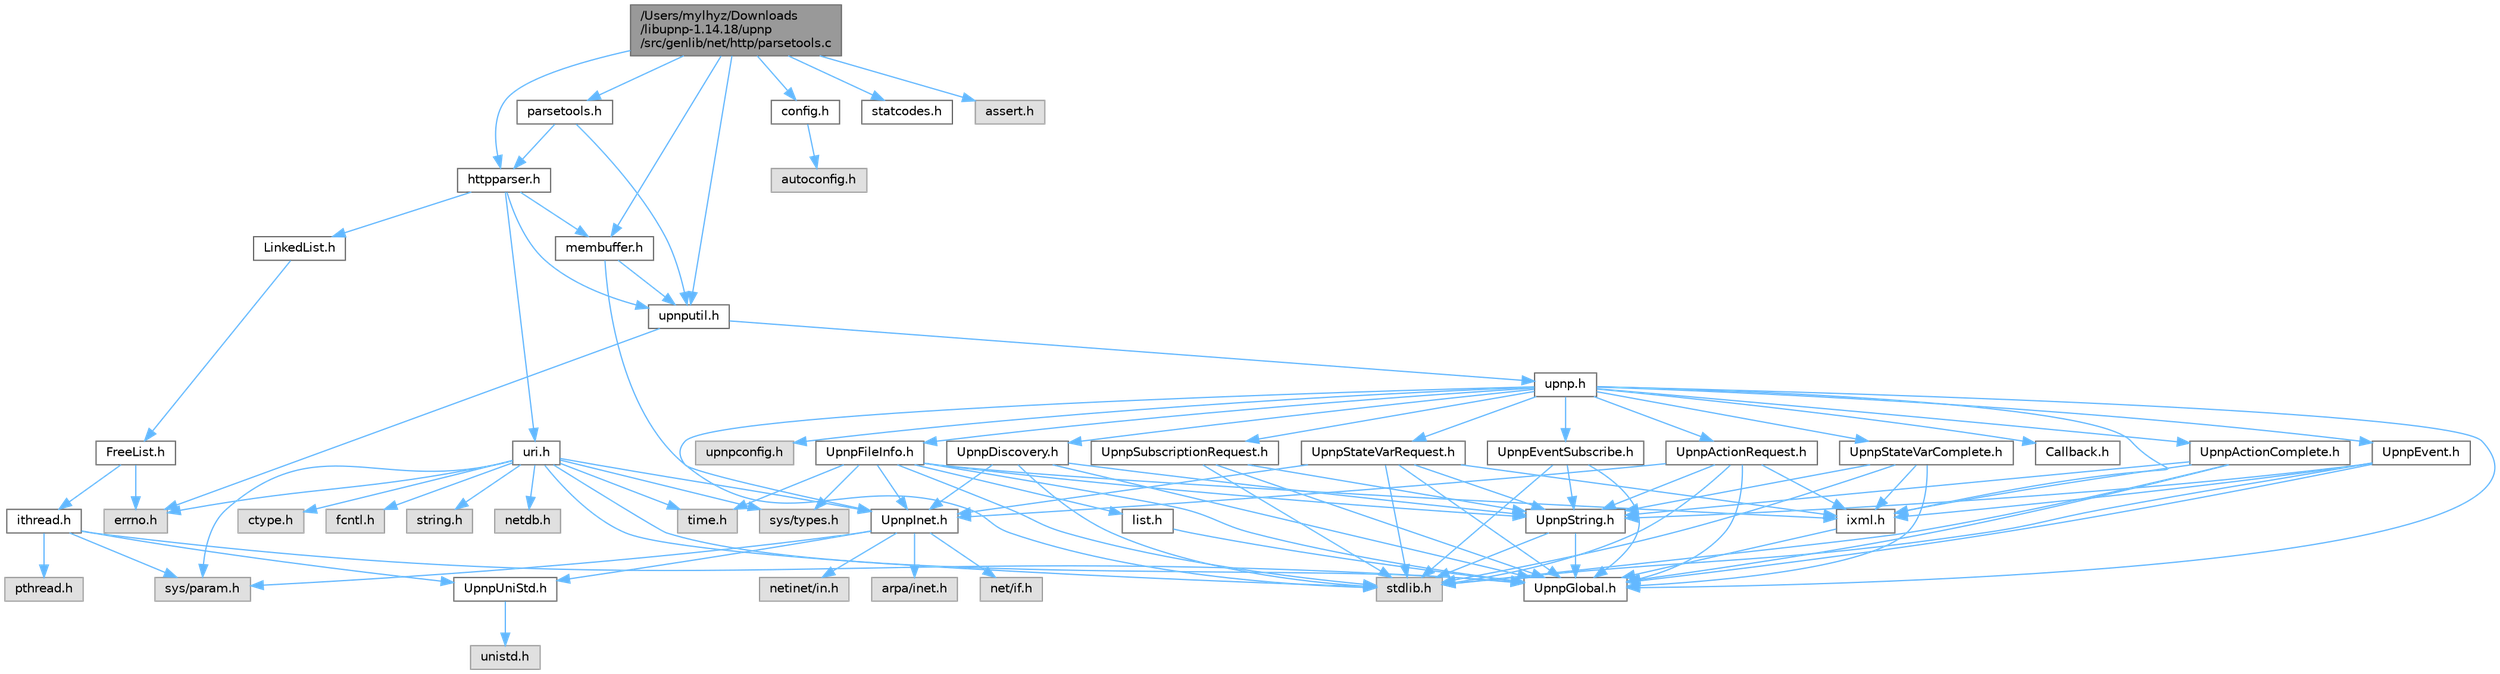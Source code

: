digraph "/Users/mylhyz/Downloads/libupnp-1.14.18/upnp/src/genlib/net/http/parsetools.c"
{
 // LATEX_PDF_SIZE
  bgcolor="transparent";
  edge [fontname=Helvetica,fontsize=10,labelfontname=Helvetica,labelfontsize=10];
  node [fontname=Helvetica,fontsize=10,shape=box,height=0.2,width=0.4];
  Node1 [id="Node000001",label="/Users/mylhyz/Downloads\l/libupnp-1.14.18/upnp\l/src/genlib/net/http/parsetools.c",height=0.2,width=0.4,color="gray40", fillcolor="grey60", style="filled", fontcolor="black",tooltip=" "];
  Node1 -> Node2 [id="edge1_Node000001_Node000002",color="steelblue1",style="solid",tooltip=" "];
  Node2 [id="Node000002",label="parsetools.h",height=0.2,width=0.4,color="grey40", fillcolor="white", style="filled",URL="$parsetools_8h.html",tooltip=" "];
  Node2 -> Node3 [id="edge2_Node000002_Node000003",color="steelblue1",style="solid",tooltip=" "];
  Node3 [id="Node000003",label="httpparser.h",height=0.2,width=0.4,color="grey40", fillcolor="white", style="filled",URL="$httpparser_8h.html",tooltip=" "];
  Node3 -> Node4 [id="edge3_Node000003_Node000004",color="steelblue1",style="solid",tooltip=" "];
  Node4 [id="Node000004",label="LinkedList.h",height=0.2,width=0.4,color="grey40", fillcolor="white", style="filled",URL="$LinkedList_8h.html",tooltip=" "];
  Node4 -> Node5 [id="edge4_Node000004_Node000005",color="steelblue1",style="solid",tooltip=" "];
  Node5 [id="Node000005",label="FreeList.h",height=0.2,width=0.4,color="grey40", fillcolor="white", style="filled",URL="$FreeList_8h.html",tooltip=" "];
  Node5 -> Node6 [id="edge5_Node000005_Node000006",color="steelblue1",style="solid",tooltip=" "];
  Node6 [id="Node000006",label="ithread.h",height=0.2,width=0.4,color="grey40", fillcolor="white", style="filled",URL="$ithread_8h.html",tooltip=" "];
  Node6 -> Node7 [id="edge6_Node000006_Node000007",color="steelblue1",style="solid",tooltip=" "];
  Node7 [id="Node000007",label="sys/param.h",height=0.2,width=0.4,color="grey60", fillcolor="#E0E0E0", style="filled",tooltip=" "];
  Node6 -> Node8 [id="edge7_Node000006_Node000008",color="steelblue1",style="solid",tooltip=" "];
  Node8 [id="Node000008",label="UpnpGlobal.h",height=0.2,width=0.4,color="grey40", fillcolor="white", style="filled",URL="$UpnpGlobal_8h.html",tooltip="Defines constants that for some reason are not defined on some systems."];
  Node6 -> Node9 [id="edge8_Node000006_Node000009",color="steelblue1",style="solid",tooltip=" "];
  Node9 [id="Node000009",label="UpnpUniStd.h",height=0.2,width=0.4,color="grey40", fillcolor="white", style="filled",URL="$UpnpUniStd_8h_source.html",tooltip=" "];
  Node9 -> Node10 [id="edge9_Node000009_Node000010",color="steelblue1",style="solid",tooltip=" "];
  Node10 [id="Node000010",label="unistd.h",height=0.2,width=0.4,color="grey60", fillcolor="#E0E0E0", style="filled",tooltip=" "];
  Node6 -> Node11 [id="edge10_Node000006_Node000011",color="steelblue1",style="solid",tooltip=" "];
  Node11 [id="Node000011",label="pthread.h",height=0.2,width=0.4,color="grey60", fillcolor="#E0E0E0", style="filled",tooltip=" "];
  Node5 -> Node12 [id="edge11_Node000005_Node000012",color="steelblue1",style="solid",tooltip=" "];
  Node12 [id="Node000012",label="errno.h",height=0.2,width=0.4,color="grey60", fillcolor="#E0E0E0", style="filled",tooltip=" "];
  Node3 -> Node13 [id="edge12_Node000003_Node000013",color="steelblue1",style="solid",tooltip=" "];
  Node13 [id="Node000013",label="membuffer.h",height=0.2,width=0.4,color="grey40", fillcolor="white", style="filled",URL="$membuffer_8h.html",tooltip=" "];
  Node13 -> Node14 [id="edge13_Node000013_Node000014",color="steelblue1",style="solid",tooltip=" "];
  Node14 [id="Node000014",label="upnputil.h",height=0.2,width=0.4,color="grey40", fillcolor="white", style="filled",URL="$upnputil_8h.html",tooltip=" "];
  Node14 -> Node15 [id="edge14_Node000014_Node000015",color="steelblue1",style="solid",tooltip=" "];
  Node15 [id="Node000015",label="upnp.h",height=0.2,width=0.4,color="grey40", fillcolor="white", style="filled",URL="$upnp_8h.html",tooltip=" "];
  Node15 -> Node8 [id="edge15_Node000015_Node000008",color="steelblue1",style="solid",tooltip=" "];
  Node15 -> Node16 [id="edge16_Node000015_Node000016",color="steelblue1",style="solid",tooltip=" "];
  Node16 [id="Node000016",label="UpnpInet.h",height=0.2,width=0.4,color="grey40", fillcolor="white", style="filled",URL="$UpnpInet_8h.html",tooltip="Provides a platform independent way to include TCP/IP types and functions."];
  Node16 -> Node9 [id="edge17_Node000016_Node000009",color="steelblue1",style="solid",tooltip=" "];
  Node16 -> Node7 [id="edge18_Node000016_Node000007",color="steelblue1",style="solid",tooltip=" "];
  Node16 -> Node17 [id="edge19_Node000016_Node000017",color="steelblue1",style="solid",tooltip=" "];
  Node17 [id="Node000017",label="arpa/inet.h",height=0.2,width=0.4,color="grey60", fillcolor="#E0E0E0", style="filled",tooltip=" "];
  Node16 -> Node18 [id="edge20_Node000016_Node000018",color="steelblue1",style="solid",tooltip=" "];
  Node18 [id="Node000018",label="net/if.h",height=0.2,width=0.4,color="grey60", fillcolor="#E0E0E0", style="filled",tooltip=" "];
  Node16 -> Node19 [id="edge21_Node000016_Node000019",color="steelblue1",style="solid",tooltip=" "];
  Node19 [id="Node000019",label="netinet/in.h",height=0.2,width=0.4,color="grey60", fillcolor="#E0E0E0", style="filled",tooltip=" "];
  Node15 -> Node20 [id="edge22_Node000015_Node000020",color="steelblue1",style="solid",tooltip=" "];
  Node20 [id="Node000020",label="ixml.h",height=0.2,width=0.4,color="grey40", fillcolor="white", style="filled",URL="$ixml_8h.html",tooltip=" "];
  Node20 -> Node8 [id="edge23_Node000020_Node000008",color="steelblue1",style="solid",tooltip=" "];
  Node15 -> Node21 [id="edge24_Node000015_Node000021",color="steelblue1",style="solid",tooltip=" "];
  Node21 [id="Node000021",label="upnpconfig.h",height=0.2,width=0.4,color="grey60", fillcolor="#E0E0E0", style="filled",tooltip=" "];
  Node15 -> Node22 [id="edge25_Node000015_Node000022",color="steelblue1",style="solid",tooltip=" "];
  Node22 [id="Node000022",label="UpnpActionComplete.h",height=0.2,width=0.4,color="grey40", fillcolor="white", style="filled",URL="$UpnpActionComplete_8h.html",tooltip="Header file for UpnpActionComplete methods."];
  Node22 -> Node23 [id="edge26_Node000022_Node000023",color="steelblue1",style="solid",tooltip=" "];
  Node23 [id="Node000023",label="stdlib.h",height=0.2,width=0.4,color="grey60", fillcolor="#E0E0E0", style="filled",tooltip=" "];
  Node22 -> Node8 [id="edge27_Node000022_Node000008",color="steelblue1",style="solid",tooltip=" "];
  Node22 -> Node24 [id="edge28_Node000022_Node000024",color="steelblue1",style="solid",tooltip=" "];
  Node24 [id="Node000024",label="UpnpString.h",height=0.2,width=0.4,color="grey40", fillcolor="white", style="filled",URL="$UpnpString_8h.html",tooltip="UpnpString object declaration."];
  Node24 -> Node8 [id="edge29_Node000024_Node000008",color="steelblue1",style="solid",tooltip=" "];
  Node24 -> Node23 [id="edge30_Node000024_Node000023",color="steelblue1",style="solid",tooltip=" "];
  Node22 -> Node20 [id="edge31_Node000022_Node000020",color="steelblue1",style="solid",tooltip=" "];
  Node15 -> Node25 [id="edge32_Node000015_Node000025",color="steelblue1",style="solid",tooltip=" "];
  Node25 [id="Node000025",label="UpnpActionRequest.h",height=0.2,width=0.4,color="grey40", fillcolor="white", style="filled",URL="$UpnpActionRequest_8h.html",tooltip="Header file for UpnpActionRequest methods."];
  Node25 -> Node23 [id="edge33_Node000025_Node000023",color="steelblue1",style="solid",tooltip=" "];
  Node25 -> Node8 [id="edge34_Node000025_Node000008",color="steelblue1",style="solid",tooltip=" "];
  Node25 -> Node16 [id="edge35_Node000025_Node000016",color="steelblue1",style="solid",tooltip=" "];
  Node25 -> Node24 [id="edge36_Node000025_Node000024",color="steelblue1",style="solid",tooltip=" "];
  Node25 -> Node20 [id="edge37_Node000025_Node000020",color="steelblue1",style="solid",tooltip=" "];
  Node15 -> Node26 [id="edge38_Node000015_Node000026",color="steelblue1",style="solid",tooltip=" "];
  Node26 [id="Node000026",label="UpnpDiscovery.h",height=0.2,width=0.4,color="grey40", fillcolor="white", style="filled",URL="$UpnpDiscovery_8h.html",tooltip="Header file for UpnpDiscovery methods."];
  Node26 -> Node23 [id="edge39_Node000026_Node000023",color="steelblue1",style="solid",tooltip=" "];
  Node26 -> Node8 [id="edge40_Node000026_Node000008",color="steelblue1",style="solid",tooltip=" "];
  Node26 -> Node16 [id="edge41_Node000026_Node000016",color="steelblue1",style="solid",tooltip=" "];
  Node26 -> Node24 [id="edge42_Node000026_Node000024",color="steelblue1",style="solid",tooltip=" "];
  Node15 -> Node27 [id="edge43_Node000015_Node000027",color="steelblue1",style="solid",tooltip=" "];
  Node27 [id="Node000027",label="UpnpEvent.h",height=0.2,width=0.4,color="grey40", fillcolor="white", style="filled",URL="$UpnpEvent_8h.html",tooltip="Header file for UpnpEvent methods."];
  Node27 -> Node23 [id="edge44_Node000027_Node000023",color="steelblue1",style="solid",tooltip=" "];
  Node27 -> Node8 [id="edge45_Node000027_Node000008",color="steelblue1",style="solid",tooltip=" "];
  Node27 -> Node24 [id="edge46_Node000027_Node000024",color="steelblue1",style="solid",tooltip=" "];
  Node27 -> Node20 [id="edge47_Node000027_Node000020",color="steelblue1",style="solid",tooltip=" "];
  Node15 -> Node28 [id="edge48_Node000015_Node000028",color="steelblue1",style="solid",tooltip=" "];
  Node28 [id="Node000028",label="UpnpEventSubscribe.h",height=0.2,width=0.4,color="grey40", fillcolor="white", style="filled",URL="$UpnpEventSubscribe_8h.html",tooltip="Header file for UpnpEventSubscribe methods."];
  Node28 -> Node23 [id="edge49_Node000028_Node000023",color="steelblue1",style="solid",tooltip=" "];
  Node28 -> Node8 [id="edge50_Node000028_Node000008",color="steelblue1",style="solid",tooltip=" "];
  Node28 -> Node24 [id="edge51_Node000028_Node000024",color="steelblue1",style="solid",tooltip=" "];
  Node15 -> Node29 [id="edge52_Node000015_Node000029",color="steelblue1",style="solid",tooltip=" "];
  Node29 [id="Node000029",label="UpnpFileInfo.h",height=0.2,width=0.4,color="grey40", fillcolor="white", style="filled",URL="$UpnpFileInfo_8h.html",tooltip="Header file for UpnpFileInfo methods."];
  Node29 -> Node23 [id="edge53_Node000029_Node000023",color="steelblue1",style="solid",tooltip=" "];
  Node29 -> Node8 [id="edge54_Node000029_Node000008",color="steelblue1",style="solid",tooltip=" "];
  Node29 -> Node16 [id="edge55_Node000029_Node000016",color="steelblue1",style="solid",tooltip=" "];
  Node29 -> Node24 [id="edge56_Node000029_Node000024",color="steelblue1",style="solid",tooltip=" "];
  Node29 -> Node20 [id="edge57_Node000029_Node000020",color="steelblue1",style="solid",tooltip=" "];
  Node29 -> Node30 [id="edge58_Node000029_Node000030",color="steelblue1",style="solid",tooltip=" "];
  Node30 [id="Node000030",label="list.h",height=0.2,width=0.4,color="grey40", fillcolor="white", style="filled",URL="$list_8h_source.html",tooltip=" "];
  Node30 -> Node8 [id="edge59_Node000030_Node000008",color="steelblue1",style="solid",tooltip=" "];
  Node29 -> Node31 [id="edge60_Node000029_Node000031",color="steelblue1",style="solid",tooltip=" "];
  Node31 [id="Node000031",label="sys/types.h",height=0.2,width=0.4,color="grey60", fillcolor="#E0E0E0", style="filled",tooltip=" "];
  Node29 -> Node32 [id="edge61_Node000029_Node000032",color="steelblue1",style="solid",tooltip=" "];
  Node32 [id="Node000032",label="time.h",height=0.2,width=0.4,color="grey60", fillcolor="#E0E0E0", style="filled",tooltip=" "];
  Node15 -> Node33 [id="edge62_Node000015_Node000033",color="steelblue1",style="solid",tooltip=" "];
  Node33 [id="Node000033",label="UpnpStateVarComplete.h",height=0.2,width=0.4,color="grey40", fillcolor="white", style="filled",URL="$UpnpStateVarComplete_8h.html",tooltip="Header file for UpnpStateVarComplete methods."];
  Node33 -> Node23 [id="edge63_Node000033_Node000023",color="steelblue1",style="solid",tooltip=" "];
  Node33 -> Node8 [id="edge64_Node000033_Node000008",color="steelblue1",style="solid",tooltip=" "];
  Node33 -> Node24 [id="edge65_Node000033_Node000024",color="steelblue1",style="solid",tooltip=" "];
  Node33 -> Node20 [id="edge66_Node000033_Node000020",color="steelblue1",style="solid",tooltip=" "];
  Node15 -> Node34 [id="edge67_Node000015_Node000034",color="steelblue1",style="solid",tooltip=" "];
  Node34 [id="Node000034",label="UpnpStateVarRequest.h",height=0.2,width=0.4,color="grey40", fillcolor="white", style="filled",URL="$UpnpStateVarRequest_8h.html",tooltip="Header file for UpnpStateVarRequest methods."];
  Node34 -> Node23 [id="edge68_Node000034_Node000023",color="steelblue1",style="solid",tooltip=" "];
  Node34 -> Node8 [id="edge69_Node000034_Node000008",color="steelblue1",style="solid",tooltip=" "];
  Node34 -> Node16 [id="edge70_Node000034_Node000016",color="steelblue1",style="solid",tooltip=" "];
  Node34 -> Node24 [id="edge71_Node000034_Node000024",color="steelblue1",style="solid",tooltip=" "];
  Node34 -> Node20 [id="edge72_Node000034_Node000020",color="steelblue1",style="solid",tooltip=" "];
  Node15 -> Node35 [id="edge73_Node000015_Node000035",color="steelblue1",style="solid",tooltip=" "];
  Node35 [id="Node000035",label="UpnpSubscriptionRequest.h",height=0.2,width=0.4,color="grey40", fillcolor="white", style="filled",URL="$UpnpSubscriptionRequest_8h.html",tooltip="Header file for UpnpSubscriptionRequest methods."];
  Node35 -> Node23 [id="edge74_Node000035_Node000023",color="steelblue1",style="solid",tooltip=" "];
  Node35 -> Node8 [id="edge75_Node000035_Node000008",color="steelblue1",style="solid",tooltip=" "];
  Node35 -> Node24 [id="edge76_Node000035_Node000024",color="steelblue1",style="solid",tooltip=" "];
  Node15 -> Node36 [id="edge77_Node000015_Node000036",color="steelblue1",style="solid",tooltip=" "];
  Node36 [id="Node000036",label="Callback.h",height=0.2,width=0.4,color="grey40", fillcolor="white", style="filled",URL="$Callback_8h.html",tooltip=" "];
  Node14 -> Node12 [id="edge78_Node000014_Node000012",color="steelblue1",style="solid",tooltip=" "];
  Node13 -> Node23 [id="edge79_Node000013_Node000023",color="steelblue1",style="solid",tooltip=" "];
  Node3 -> Node14 [id="edge80_Node000003_Node000014",color="steelblue1",style="solid",tooltip=" "];
  Node3 -> Node37 [id="edge81_Node000003_Node000037",color="steelblue1",style="solid",tooltip=" "];
  Node37 [id="Node000037",label="uri.h",height=0.2,width=0.4,color="grey40", fillcolor="white", style="filled",URL="$uri_8h.html",tooltip=" "];
  Node37 -> Node7 [id="edge82_Node000037_Node000007",color="steelblue1",style="solid",tooltip=" "];
  Node37 -> Node8 [id="edge83_Node000037_Node000008",color="steelblue1",style="solid",tooltip=" "];
  Node37 -> Node16 [id="edge84_Node000037_Node000016",color="steelblue1",style="solid",tooltip=" "];
  Node37 -> Node38 [id="edge85_Node000037_Node000038",color="steelblue1",style="solid",tooltip=" "];
  Node38 [id="Node000038",label="ctype.h",height=0.2,width=0.4,color="grey60", fillcolor="#E0E0E0", style="filled",tooltip=" "];
  Node37 -> Node12 [id="edge86_Node000037_Node000012",color="steelblue1",style="solid",tooltip=" "];
  Node37 -> Node39 [id="edge87_Node000037_Node000039",color="steelblue1",style="solid",tooltip=" "];
  Node39 [id="Node000039",label="fcntl.h",height=0.2,width=0.4,color="grey60", fillcolor="#E0E0E0", style="filled",tooltip=" "];
  Node37 -> Node23 [id="edge88_Node000037_Node000023",color="steelblue1",style="solid",tooltip=" "];
  Node37 -> Node40 [id="edge89_Node000037_Node000040",color="steelblue1",style="solid",tooltip=" "];
  Node40 [id="Node000040",label="string.h",height=0.2,width=0.4,color="grey60", fillcolor="#E0E0E0", style="filled",tooltip=" "];
  Node37 -> Node31 [id="edge90_Node000037_Node000031",color="steelblue1",style="solid",tooltip=" "];
  Node37 -> Node32 [id="edge91_Node000037_Node000032",color="steelblue1",style="solid",tooltip=" "];
  Node37 -> Node41 [id="edge92_Node000037_Node000041",color="steelblue1",style="solid",tooltip=" "];
  Node41 [id="Node000041",label="netdb.h",height=0.2,width=0.4,color="grey60", fillcolor="#E0E0E0", style="filled",tooltip=" "];
  Node2 -> Node14 [id="edge93_Node000002_Node000014",color="steelblue1",style="solid",tooltip=" "];
  Node1 -> Node42 [id="edge94_Node000001_Node000042",color="steelblue1",style="solid",tooltip=" "];
  Node42 [id="Node000042",label="config.h",height=0.2,width=0.4,color="grey40", fillcolor="white", style="filled",URL="$config_8h_source.html",tooltip=" "];
  Node42 -> Node43 [id="edge95_Node000042_Node000043",color="steelblue1",style="solid",tooltip=" "];
  Node43 [id="Node000043",label="autoconfig.h",height=0.2,width=0.4,color="grey60", fillcolor="#E0E0E0", style="filled",tooltip=" "];
  Node1 -> Node3 [id="edge96_Node000001_Node000003",color="steelblue1",style="solid",tooltip=" "];
  Node1 -> Node13 [id="edge97_Node000001_Node000013",color="steelblue1",style="solid",tooltip=" "];
  Node1 -> Node44 [id="edge98_Node000001_Node000044",color="steelblue1",style="solid",tooltip=" "];
  Node44 [id="Node000044",label="statcodes.h",height=0.2,width=0.4,color="grey40", fillcolor="white", style="filled",URL="$statcodes_8h_source.html",tooltip=" "];
  Node1 -> Node14 [id="edge99_Node000001_Node000014",color="steelblue1",style="solid",tooltip=" "];
  Node1 -> Node45 [id="edge100_Node000001_Node000045",color="steelblue1",style="solid",tooltip=" "];
  Node45 [id="Node000045",label="assert.h",height=0.2,width=0.4,color="grey60", fillcolor="#E0E0E0", style="filled",tooltip=" "];
}
